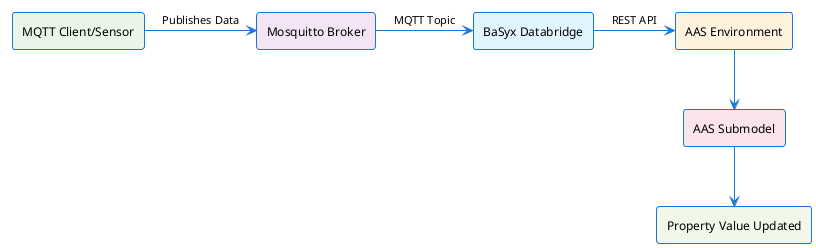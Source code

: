 @startuml data_flow_architecture
!theme plain
skinparam backgroundColor white
skinparam defaultFontSize 12
skinparam defaultFontName Arial

skinparam rectangle {
    BackgroundColor #E3F2FD
    BorderColor #1976D2
    FontColor #000000
}

skinparam arrow {
    Color #1976D2
    FontColor #000000
    FontSize 11
}

rectangle "MQTT Client/Sensor" as client #E8F5E8
rectangle "Mosquitto Broker" as broker #F3E5F5
rectangle "BaSyx Databridge" as bridge #E1F5FE
rectangle "AAS Environment" as aas #FFF3E0
rectangle "AAS Submodel" as submodel #FCE4EC
rectangle "Property Value Updated" as property #F1F8E9

client -right-> broker : Publishes Data
broker -right-> bridge : MQTT Topic
bridge -right-> aas : REST API
aas -down-> submodel
submodel -down-> property

@enduml
